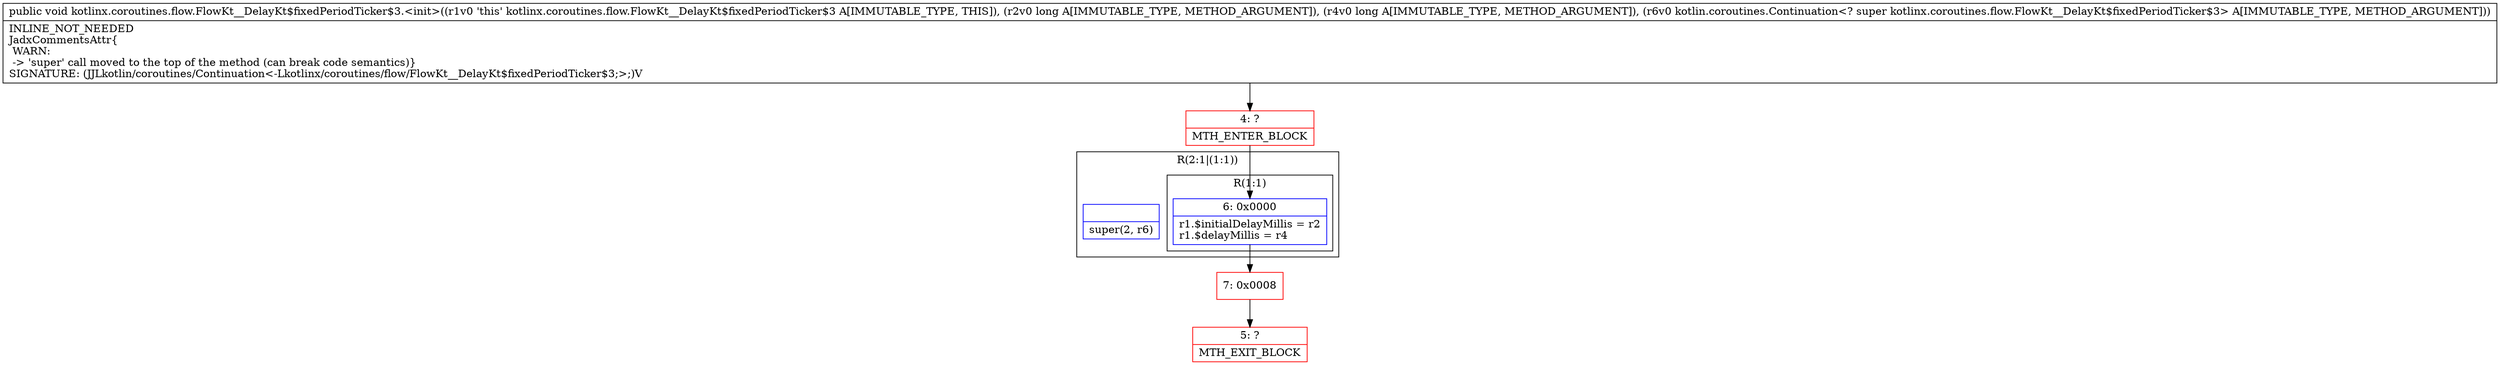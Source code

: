 digraph "CFG forkotlinx.coroutines.flow.FlowKt__DelayKt$fixedPeriodTicker$3.\<init\>(JJLkotlin\/coroutines\/Continuation;)V" {
subgraph cluster_Region_56011715 {
label = "R(2:1|(1:1))";
node [shape=record,color=blue];
Node_InsnContainer_543088874 [shape=record,label="{|super(2, r6)\l}"];
subgraph cluster_Region_831163583 {
label = "R(1:1)";
node [shape=record,color=blue];
Node_6 [shape=record,label="{6\:\ 0x0000|r1.$initialDelayMillis = r2\lr1.$delayMillis = r4\l}"];
}
}
Node_4 [shape=record,color=red,label="{4\:\ ?|MTH_ENTER_BLOCK\l}"];
Node_7 [shape=record,color=red,label="{7\:\ 0x0008}"];
Node_5 [shape=record,color=red,label="{5\:\ ?|MTH_EXIT_BLOCK\l}"];
MethodNode[shape=record,label="{public void kotlinx.coroutines.flow.FlowKt__DelayKt$fixedPeriodTicker$3.\<init\>((r1v0 'this' kotlinx.coroutines.flow.FlowKt__DelayKt$fixedPeriodTicker$3 A[IMMUTABLE_TYPE, THIS]), (r2v0 long A[IMMUTABLE_TYPE, METHOD_ARGUMENT]), (r4v0 long A[IMMUTABLE_TYPE, METHOD_ARGUMENT]), (r6v0 kotlin.coroutines.Continuation\<? super kotlinx.coroutines.flow.FlowKt__DelayKt$fixedPeriodTicker$3\> A[IMMUTABLE_TYPE, METHOD_ARGUMENT]))  | INLINE_NOT_NEEDED\lJadxCommentsAttr\{\l WARN: \l \-\> 'super' call moved to the top of the method (can break code semantics)\}\lSIGNATURE: (JJLkotlin\/coroutines\/Continuation\<\-Lkotlinx\/coroutines\/flow\/FlowKt__DelayKt$fixedPeriodTicker$3;\>;)V\l}"];
MethodNode -> Node_4;Node_6 -> Node_7;
Node_4 -> Node_6;
Node_7 -> Node_5;
}

